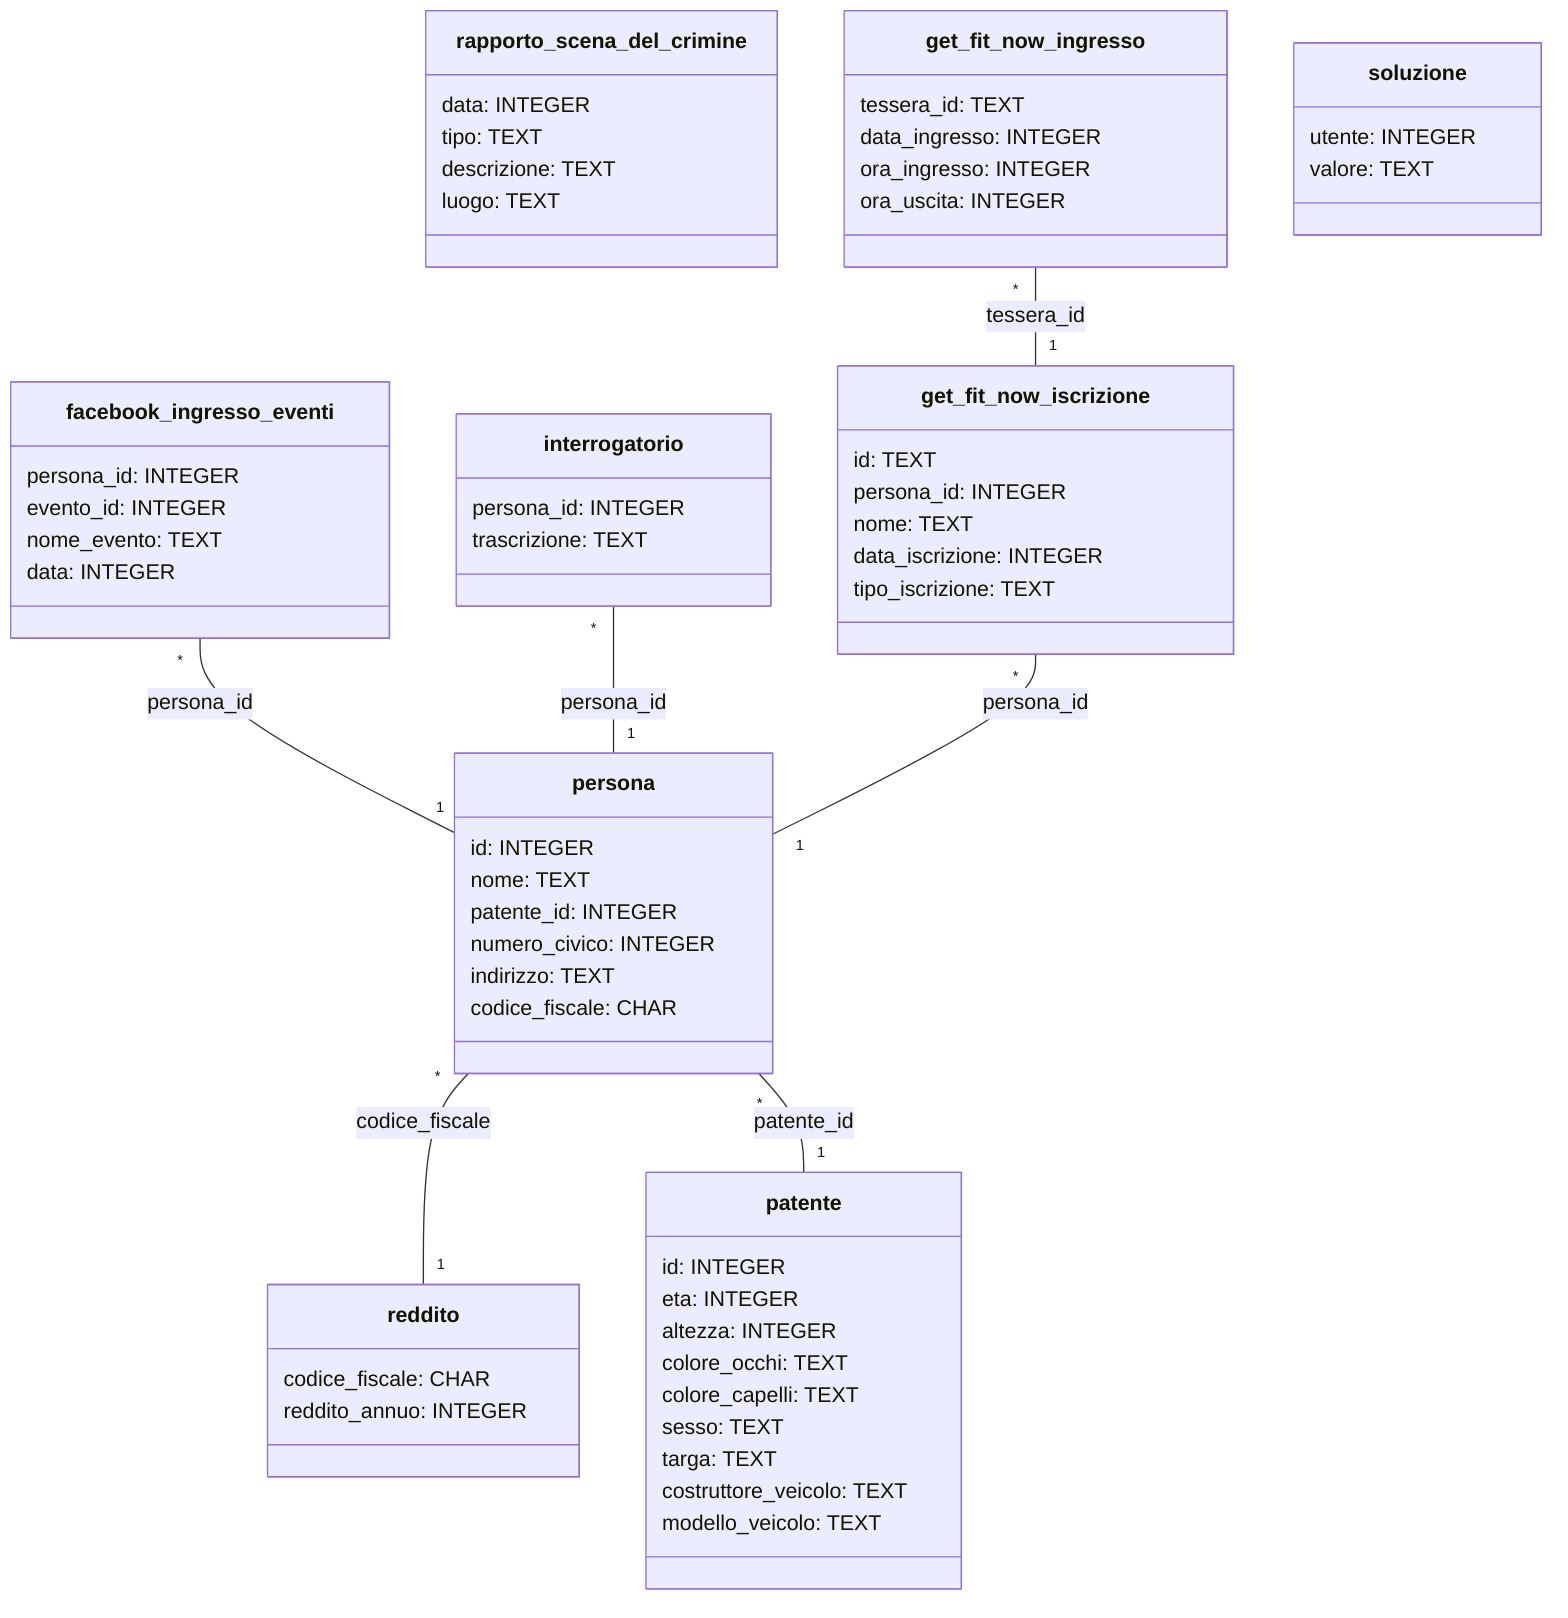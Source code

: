 classDiagram
class rapporto_scena_del_crimine {
	data: INTEGER
	tipo: TEXT
	descrizione: TEXT
	luogo: TEXT
}

class patente {
	id: INTEGER
	eta: INTEGER
	altezza: INTEGER
	colore_occhi: TEXT
	colore_capelli: TEXT
	sesso: TEXT
	targa: TEXT
	costruttore_veicolo: TEXT
	modello_veicolo: TEXT
}

class facebook_ingresso_eventi {
	persona_id: INTEGER
	evento_id: INTEGER
	nome_evento: TEXT
	data: INTEGER
}

class interrogatorio {
	persona_id: INTEGER
	trascrizione: TEXT
}

class get_fit_now_iscrizione {
	id: TEXT
	persona_id: INTEGER
	nome: TEXT
	data_iscrizione: INTEGER
	tipo_iscrizione: TEXT
}

class get_fit_now_ingresso {
	tessera_id: TEXT
	data_ingresso: INTEGER
	ora_ingresso: INTEGER
	ora_uscita: INTEGER
}

class soluzione {
	utente: INTEGER
	valore: TEXT
}

class reddito {
	codice_fiscale: CHAR
	reddito_annuo: INTEGER
}

class persona {
	id: INTEGER
	nome: TEXT
	patente_id: INTEGER
	numero_civico: INTEGER
	indirizzo: TEXT
	codice_fiscale: CHAR
}

facebook_ingresso_eventi "*" -- "1" persona : persona_id
interrogatorio "*" -- "1" persona : persona_id
get_fit_now_iscrizione "*" -- "1" persona : persona_id
get_fit_now_ingresso "*" -- "1" get_fit_now_iscrizione : tessera_id
persona "*" -- "1" reddito : codice_fiscale
persona "*" -- "1" patente : patente_id